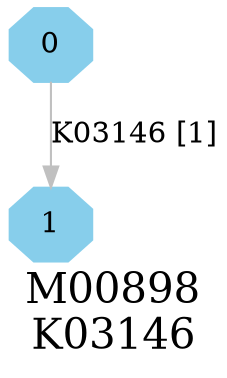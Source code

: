 digraph G {
graph [label="M00898
K03146",fontsize=20];
node [shape=box,style=filled];
edge [len=3,color=grey];
{node [width=.3,height=.3,shape=octagon,style=filled,color=skyblue] 0 1 }
0 -> 1 [label="K03146 [1]"];
}